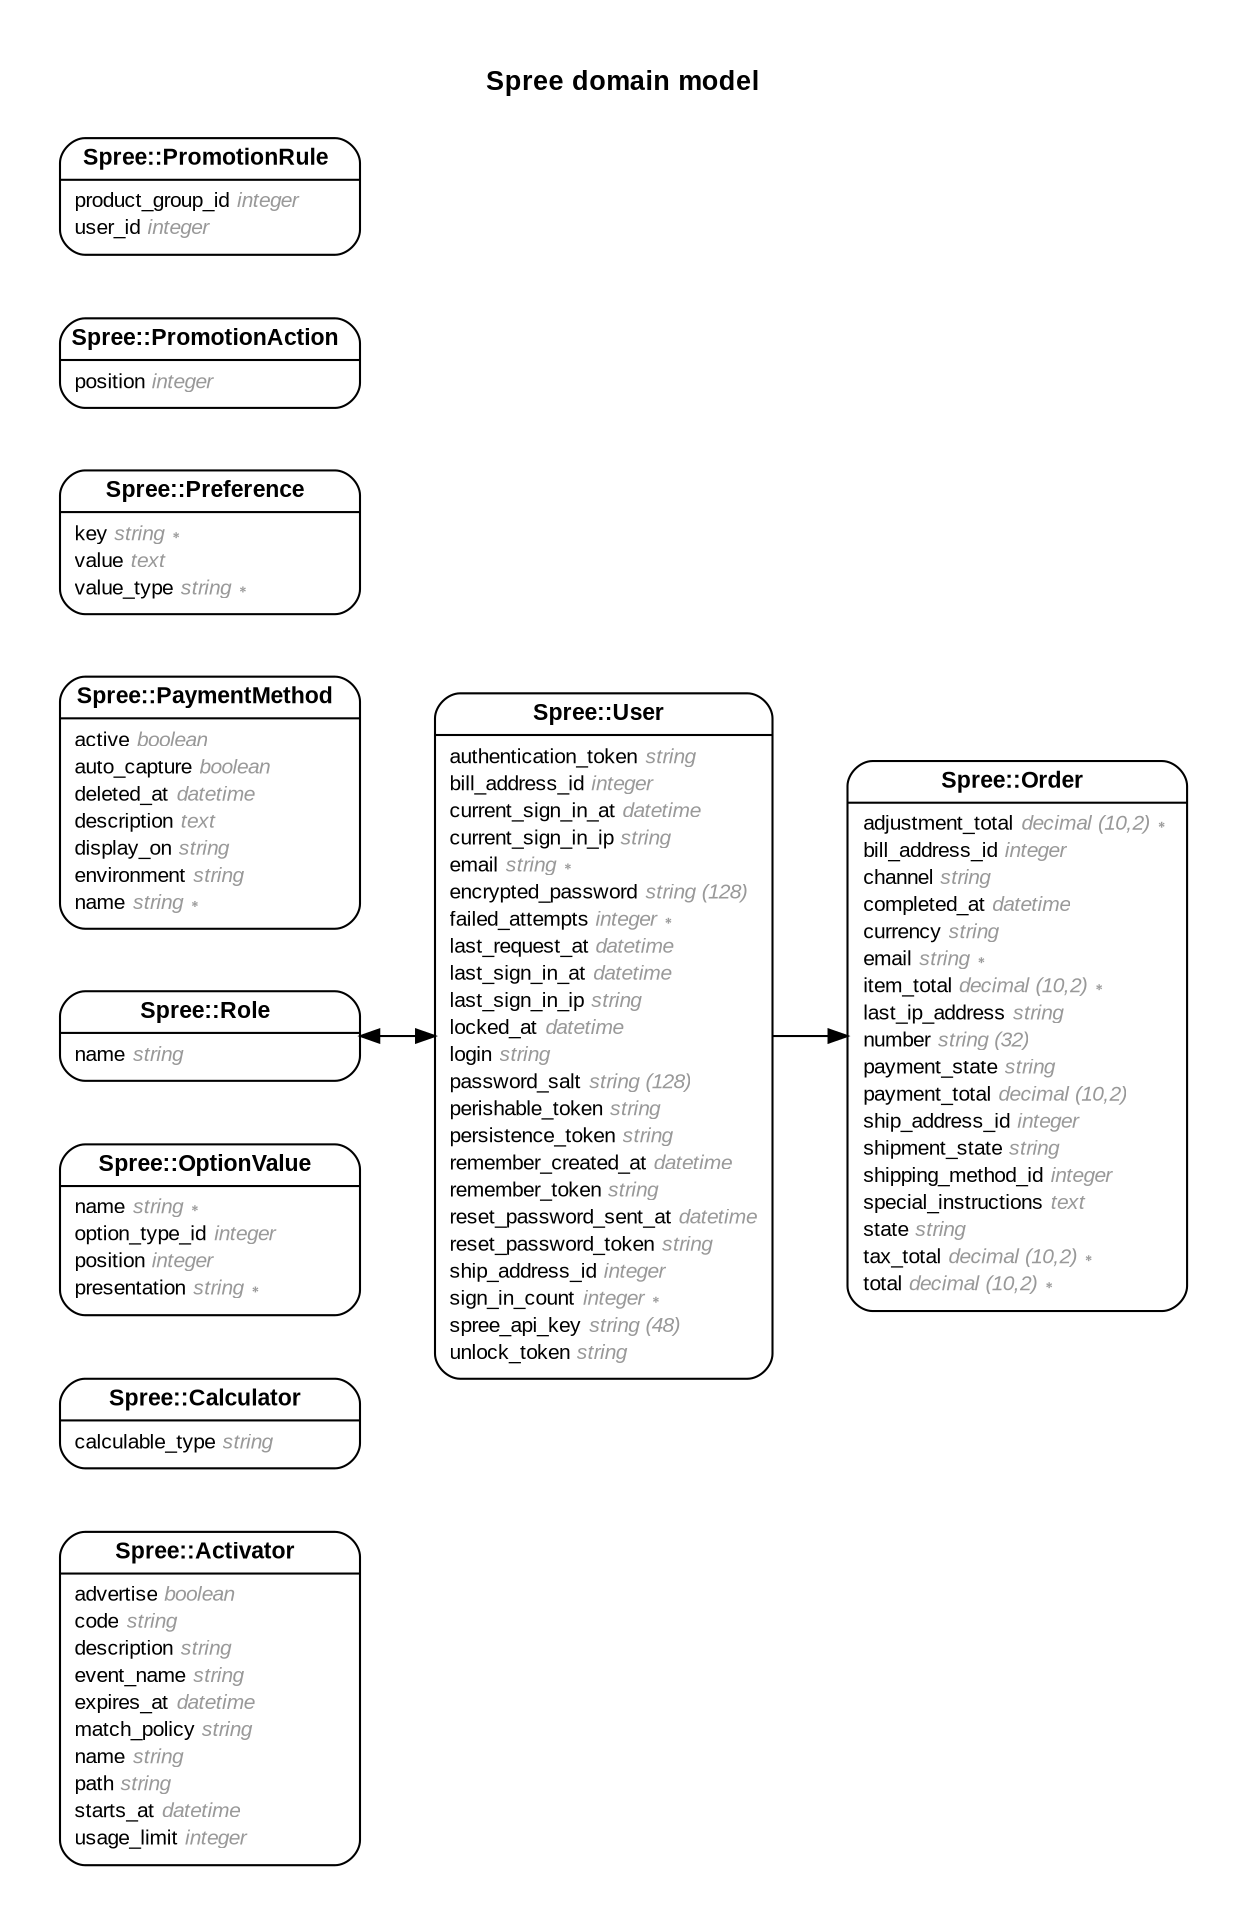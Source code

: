 digraph Spree {
rankdir = "LR";
ranksep = "0.5";
nodesep = "0.4";
pad = "0.4,0.4";
margin = "0,0";
concentrate = "true";
labelloc = "t";
fontsize = "13";
fontname = "Arial Bold";
node[ shape  =  "Mrecord" , fontsize  =  "10" , fontname  =  "Arial" , margin  =  "0.07,0.05" , penwidth  =  "1.0"];
edge[ fontname  =  "Arial" , fontsize  =  "7" , dir  =  "both" , arrowsize  =  "0.9" , penwidth  =  "1.0" , labelangle  =  "32" , labeldistance  =  "1.8"];
label = "Spree domain model\n\n";
"m_Spree::Activator" [label = <<table border="0" align="center" cellspacing="0.5" cellpadding="0" width="134">
  <tr><td align="center" valign="bottom" width="130"><font face="Arial Bold" point-size="11">Spree::Activator</font></td></tr>
</table>
|
<table border="0" align="left" cellspacing="2" cellpadding="0" width="134">
  <tr><td align="left" width="130" port="advertise">advertise <font face="Arial Italic" color="grey60">boolean</font></td></tr>
  <tr><td align="left" width="130" port="code">code <font face="Arial Italic" color="grey60">string</font></td></tr>
  <tr><td align="left" width="130" port="description">description <font face="Arial Italic" color="grey60">string</font></td></tr>
  <tr><td align="left" width="130" port="event_name">event_name <font face="Arial Italic" color="grey60">string</font></td></tr>
  <tr><td align="left" width="130" port="expires_at">expires_at <font face="Arial Italic" color="grey60">datetime</font></td></tr>
  <tr><td align="left" width="130" port="match_policy">match_policy <font face="Arial Italic" color="grey60">string</font></td></tr>
  <tr><td align="left" width="130" port="name">name <font face="Arial Italic" color="grey60">string</font></td></tr>
  <tr><td align="left" width="130" port="path">path <font face="Arial Italic" color="grey60">string</font></td></tr>
  <tr><td align="left" width="130" port="starts_at">starts_at <font face="Arial Italic" color="grey60">datetime</font></td></tr>
  <tr><td align="left" width="130" port="usage_limit">usage_limit <font face="Arial Italic" color="grey60">integer</font></td></tr>
</table>
>];
"m_Spree::Calculator" [label = <<table border="0" align="center" cellspacing="0.5" cellpadding="0" width="134">
  <tr><td align="center" valign="bottom" width="130"><font face="Arial Bold" point-size="11">Spree::Calculator</font></td></tr>
</table>
|
<table border="0" align="left" cellspacing="2" cellpadding="0" width="134">
  <tr><td align="left" width="130" port="calculable_type">calculable_type <font face="Arial Italic" color="grey60">string</font></td></tr>
</table>
>];
"m_Spree::OptionValue" [label = <<table border="0" align="center" cellspacing="0.5" cellpadding="0" width="134">
  <tr><td align="center" valign="bottom" width="130"><font face="Arial Bold" point-size="11">Spree::OptionValue</font></td></tr>
</table>
|
<table border="0" align="left" cellspacing="2" cellpadding="0" width="134">
  <tr><td align="left" width="130" port="name">name <font face="Arial Italic" color="grey60">string ∗</font></td></tr>
  <tr><td align="left" width="130" port="option_type_id">option_type_id <font face="Arial Italic" color="grey60">integer</font></td></tr>
  <tr><td align="left" width="130" port="position">position <font face="Arial Italic" color="grey60">integer</font></td></tr>
  <tr><td align="left" width="130" port="presentation">presentation <font face="Arial Italic" color="grey60">string ∗</font></td></tr>
</table>
>];
"m_Spree::Order" [label = <<table border="0" align="center" cellspacing="0.5" cellpadding="0" width="134">
  <tr><td align="center" valign="bottom" width="130"><font face="Arial Bold" point-size="11">Spree::Order</font></td></tr>
</table>
|
<table border="0" align="left" cellspacing="2" cellpadding="0" width="134">
  <tr><td align="left" width="130" port="adjustment_total">adjustment_total <font face="Arial Italic" color="grey60">decimal (10,2) ∗</font></td></tr>
  <tr><td align="left" width="130" port="bill_address_id">bill_address_id <font face="Arial Italic" color="grey60">integer</font></td></tr>
  <tr><td align="left" width="130" port="channel">channel <font face="Arial Italic" color="grey60">string</font></td></tr>
  <tr><td align="left" width="130" port="completed_at">completed_at <font face="Arial Italic" color="grey60">datetime</font></td></tr>
  <tr><td align="left" width="130" port="currency">currency <font face="Arial Italic" color="grey60">string</font></td></tr>
  <tr><td align="left" width="130" port="email">email <font face="Arial Italic" color="grey60">string ∗</font></td></tr>
  <tr><td align="left" width="130" port="item_total">item_total <font face="Arial Italic" color="grey60">decimal (10,2) ∗</font></td></tr>
  <tr><td align="left" width="130" port="last_ip_address">last_ip_address <font face="Arial Italic" color="grey60">string</font></td></tr>
  <tr><td align="left" width="130" port="number">number <font face="Arial Italic" color="grey60">string (32)</font></td></tr>
  <tr><td align="left" width="130" port="payment_state">payment_state <font face="Arial Italic" color="grey60">string</font></td></tr>
  <tr><td align="left" width="130" port="payment_total">payment_total <font face="Arial Italic" color="grey60">decimal (10,2)</font></td></tr>
  <tr><td align="left" width="130" port="ship_address_id">ship_address_id <font face="Arial Italic" color="grey60">integer</font></td></tr>
  <tr><td align="left" width="130" port="shipment_state">shipment_state <font face="Arial Italic" color="grey60">string</font></td></tr>
  <tr><td align="left" width="130" port="shipping_method_id">shipping_method_id <font face="Arial Italic" color="grey60">integer</font></td></tr>
  <tr><td align="left" width="130" port="special_instructions">special_instructions <font face="Arial Italic" color="grey60">text</font></td></tr>
  <tr><td align="left" width="130" port="state">state <font face="Arial Italic" color="grey60">string</font></td></tr>
  <tr><td align="left" width="130" port="tax_total">tax_total <font face="Arial Italic" color="grey60">decimal (10,2) ∗</font></td></tr>
  <tr><td align="left" width="130" port="total">total <font face="Arial Italic" color="grey60">decimal (10,2) ∗</font></td></tr>
</table>
>];
"m_Spree::PaymentMethod" [label = <<table border="0" align="center" cellspacing="0.5" cellpadding="0" width="134">
  <tr><td align="center" valign="bottom" width="130"><font face="Arial Bold" point-size="11">Spree::PaymentMethod</font></td></tr>
</table>
|
<table border="0" align="left" cellspacing="2" cellpadding="0" width="134">
  <tr><td align="left" width="130" port="active">active <font face="Arial Italic" color="grey60">boolean</font></td></tr>
  <tr><td align="left" width="130" port="auto_capture">auto_capture <font face="Arial Italic" color="grey60">boolean</font></td></tr>
  <tr><td align="left" width="130" port="deleted_at">deleted_at <font face="Arial Italic" color="grey60">datetime</font></td></tr>
  <tr><td align="left" width="130" port="description">description <font face="Arial Italic" color="grey60">text</font></td></tr>
  <tr><td align="left" width="130" port="display_on">display_on <font face="Arial Italic" color="grey60">string</font></td></tr>
  <tr><td align="left" width="130" port="environment">environment <font face="Arial Italic" color="grey60">string</font></td></tr>
  <tr><td align="left" width="130" port="name">name <font face="Arial Italic" color="grey60">string ∗</font></td></tr>
</table>
>];
"m_Spree::Preference" [label = <<table border="0" align="center" cellspacing="0.5" cellpadding="0" width="134">
  <tr><td align="center" valign="bottom" width="130"><font face="Arial Bold" point-size="11">Spree::Preference</font></td></tr>
</table>
|
<table border="0" align="left" cellspacing="2" cellpadding="0" width="134">
  <tr><td align="left" width="130" port="key">key <font face="Arial Italic" color="grey60">string ∗</font></td></tr>
  <tr><td align="left" width="130" port="value">value <font face="Arial Italic" color="grey60">text</font></td></tr>
  <tr><td align="left" width="130" port="value_type">value_type <font face="Arial Italic" color="grey60">string ∗</font></td></tr>
</table>
>];
"m_Spree::PromotionAction" [label = <<table border="0" align="center" cellspacing="0.5" cellpadding="0" width="134">
  <tr><td align="center" valign="bottom" width="130"><font face="Arial Bold" point-size="11">Spree::PromotionAction</font></td></tr>
</table>
|
<table border="0" align="left" cellspacing="2" cellpadding="0" width="134">
  <tr><td align="left" width="130" port="position">position <font face="Arial Italic" color="grey60">integer</font></td></tr>
</table>
>];
"m_Spree::PromotionRule" [label = <<table border="0" align="center" cellspacing="0.5" cellpadding="0" width="134">
  <tr><td align="center" valign="bottom" width="130"><font face="Arial Bold" point-size="11">Spree::PromotionRule</font></td></tr>
</table>
|
<table border="0" align="left" cellspacing="2" cellpadding="0" width="134">
  <tr><td align="left" width="130" port="product_group_id">product_group_id <font face="Arial Italic" color="grey60">integer</font></td></tr>
  <tr><td align="left" width="130" port="user_id">user_id <font face="Arial Italic" color="grey60">integer</font></td></tr>
</table>
>];
"m_Spree::Role" [label = <<table border="0" align="center" cellspacing="0.5" cellpadding="0" width="134">
  <tr><td align="center" valign="bottom" width="130"><font face="Arial Bold" point-size="11">Spree::Role</font></td></tr>
</table>
|
<table border="0" align="left" cellspacing="2" cellpadding="0" width="134">
  <tr><td align="left" width="130" port="name">name <font face="Arial Italic" color="grey60">string</font></td></tr>
</table>
>];
"m_Spree::User" [label = <<table border="0" align="center" cellspacing="0.5" cellpadding="0" width="134">
  <tr><td align="center" valign="bottom" width="130"><font face="Arial Bold" point-size="11">Spree::User</font></td></tr>
</table>
|
<table border="0" align="left" cellspacing="2" cellpadding="0" width="134">
  <tr><td align="left" width="130" port="authentication_token">authentication_token <font face="Arial Italic" color="grey60">string</font></td></tr>
  <tr><td align="left" width="130" port="bill_address_id">bill_address_id <font face="Arial Italic" color="grey60">integer</font></td></tr>
  <tr><td align="left" width="130" port="current_sign_in_at">current_sign_in_at <font face="Arial Italic" color="grey60">datetime</font></td></tr>
  <tr><td align="left" width="130" port="current_sign_in_ip">current_sign_in_ip <font face="Arial Italic" color="grey60">string</font></td></tr>
  <tr><td align="left" width="130" port="email">email <font face="Arial Italic" color="grey60">string ∗</font></td></tr>
  <tr><td align="left" width="130" port="encrypted_password">encrypted_password <font face="Arial Italic" color="grey60">string (128)</font></td></tr>
  <tr><td align="left" width="130" port="failed_attempts">failed_attempts <font face="Arial Italic" color="grey60">integer ∗</font></td></tr>
  <tr><td align="left" width="130" port="last_request_at">last_request_at <font face="Arial Italic" color="grey60">datetime</font></td></tr>
  <tr><td align="left" width="130" port="last_sign_in_at">last_sign_in_at <font face="Arial Italic" color="grey60">datetime</font></td></tr>
  <tr><td align="left" width="130" port="last_sign_in_ip">last_sign_in_ip <font face="Arial Italic" color="grey60">string</font></td></tr>
  <tr><td align="left" width="130" port="locked_at">locked_at <font face="Arial Italic" color="grey60">datetime</font></td></tr>
  <tr><td align="left" width="130" port="login">login <font face="Arial Italic" color="grey60">string</font></td></tr>
  <tr><td align="left" width="130" port="password_salt">password_salt <font face="Arial Italic" color="grey60">string (128)</font></td></tr>
  <tr><td align="left" width="130" port="perishable_token">perishable_token <font face="Arial Italic" color="grey60">string</font></td></tr>
  <tr><td align="left" width="130" port="persistence_token">persistence_token <font face="Arial Italic" color="grey60">string</font></td></tr>
  <tr><td align="left" width="130" port="remember_created_at">remember_created_at <font face="Arial Italic" color="grey60">datetime</font></td></tr>
  <tr><td align="left" width="130" port="remember_token">remember_token <font face="Arial Italic" color="grey60">string</font></td></tr>
  <tr><td align="left" width="130" port="reset_password_sent_at">reset_password_sent_at <font face="Arial Italic" color="grey60">datetime</font></td></tr>
  <tr><td align="left" width="130" port="reset_password_token">reset_password_token <font face="Arial Italic" color="grey60">string</font></td></tr>
  <tr><td align="left" width="130" port="ship_address_id">ship_address_id <font face="Arial Italic" color="grey60">integer</font></td></tr>
  <tr><td align="left" width="130" port="sign_in_count">sign_in_count <font face="Arial Italic" color="grey60">integer ∗</font></td></tr>
  <tr><td align="left" width="130" port="spree_api_key">spree_api_key <font face="Arial Italic" color="grey60">string (48)</font></td></tr>
  <tr><td align="left" width="130" port="unlock_token">unlock_token <font face="Arial Italic" color="grey60">string</font></td></tr>
</table>
>];
  "m_Spree::User" -> "m_Spree::Order" [arrowhead = "normal", arrowtail = "none", weight = "3"];
  "m_Spree::User" -> "m_Spree::Order" [arrowhead = "normal", arrowtail = "none", weight = "1"];
  "m_Spree::Role" -> "m_Spree::User" [arrowhead = "normal", arrowtail = "normal", weight = "2"];
}
